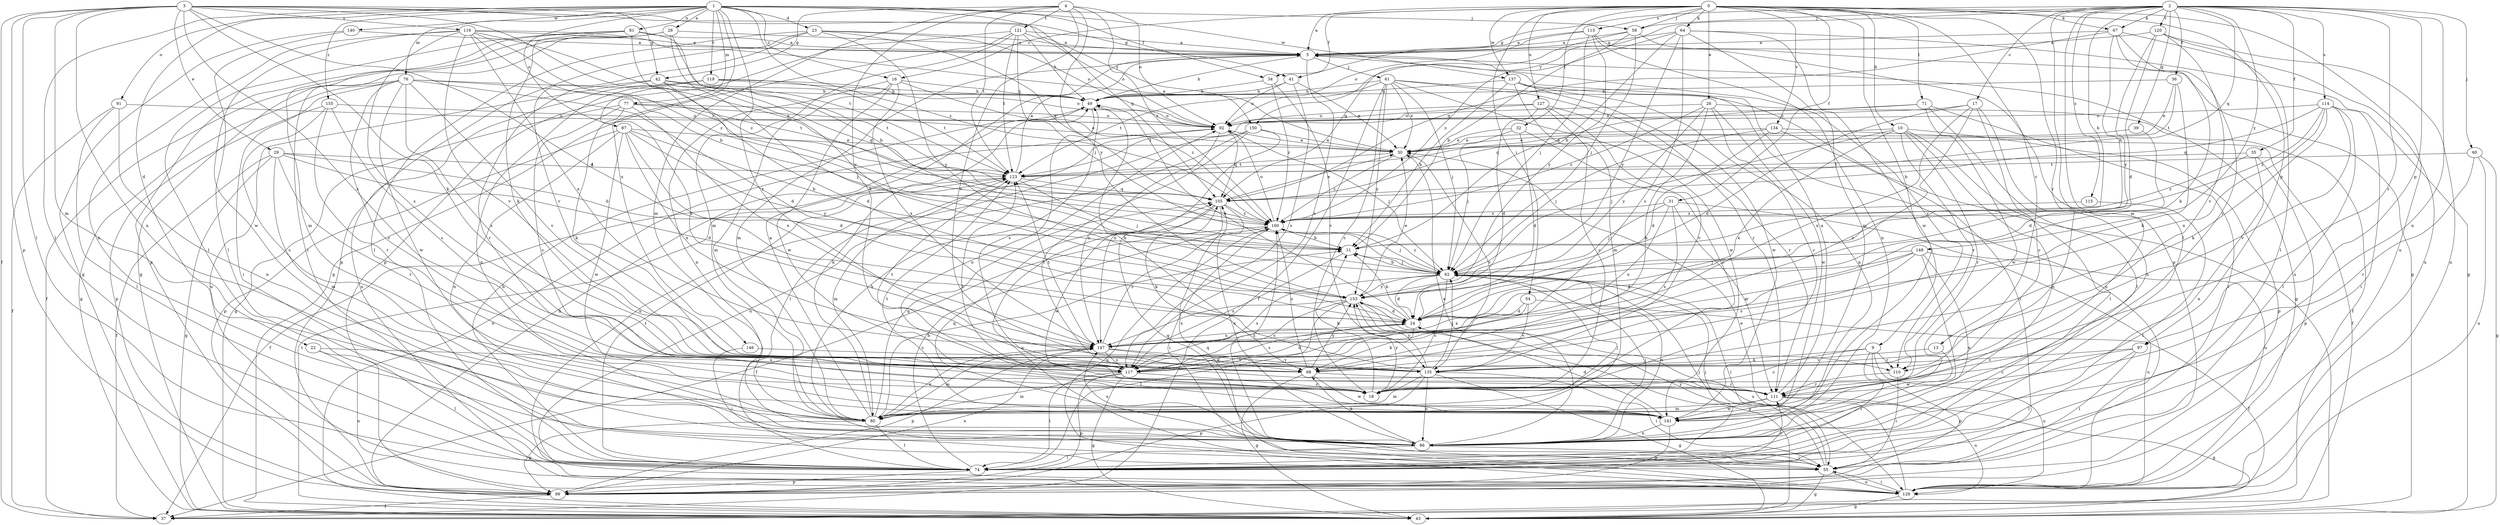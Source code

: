 strict digraph  {
0;
1;
2;
3;
4;
5;
9;
10;
11;
13;
16;
17;
18;
22;
23;
24;
26;
28;
29;
30;
31;
32;
34;
35;
36;
37;
39;
41;
42;
43;
49;
54;
55;
58;
60;
61;
62;
64;
67;
68;
71;
74;
76;
77;
80;
81;
86;
87;
91;
92;
97;
99;
105;
110;
111;
113;
114;
115;
116;
117;
119;
120;
121;
123;
127;
129;
134;
135;
137;
140;
141;
146;
147;
148;
150;
153;
155;
160;
0 -> 5  [label=a];
0 -> 9  [label=b];
0 -> 10  [label=b];
0 -> 13  [label=c];
0 -> 16  [label=c];
0 -> 26  [label=e];
0 -> 31  [label=f];
0 -> 32  [label=f];
0 -> 34  [label=f];
0 -> 54  [label=i];
0 -> 58  [label=j];
0 -> 64  [label=k];
0 -> 67  [label=k];
0 -> 71  [label=l];
0 -> 97  [label=p];
0 -> 110  [label=r];
0 -> 113  [label=s];
0 -> 127  [label=u];
0 -> 129  [label=u];
0 -> 134  [label=v];
0 -> 137  [label=w];
1 -> 16  [label=c];
1 -> 22  [label=d];
1 -> 23  [label=d];
1 -> 28  [label=e];
1 -> 34  [label=f];
1 -> 58  [label=j];
1 -> 74  [label=l];
1 -> 76  [label=m];
1 -> 77  [label=m];
1 -> 81  [label=n];
1 -> 87  [label=o];
1 -> 91  [label=o];
1 -> 105  [label=q];
1 -> 110  [label=r];
1 -> 119  [label=t];
1 -> 137  [label=w];
1 -> 140  [label=w];
1 -> 146  [label=x];
1 -> 155  [label=z];
1 -> 160  [label=z];
2 -> 11  [label=b];
2 -> 17  [label=c];
2 -> 35  [label=f];
2 -> 36  [label=f];
2 -> 39  [label=g];
2 -> 41  [label=g];
2 -> 58  [label=j];
2 -> 60  [label=j];
2 -> 67  [label=k];
2 -> 74  [label=l];
2 -> 80  [label=m];
2 -> 86  [label=n];
2 -> 97  [label=p];
2 -> 105  [label=q];
2 -> 110  [label=r];
2 -> 114  [label=s];
2 -> 115  [label=s];
2 -> 120  [label=t];
2 -> 148  [label=y];
2 -> 150  [label=y];
3 -> 24  [label=d];
3 -> 29  [label=e];
3 -> 37  [label=f];
3 -> 41  [label=g];
3 -> 42  [label=g];
3 -> 68  [label=k];
3 -> 74  [label=l];
3 -> 80  [label=m];
3 -> 86  [label=n];
3 -> 99  [label=p];
3 -> 116  [label=s];
3 -> 117  [label=s];
3 -> 150  [label=y];
3 -> 160  [label=z];
4 -> 42  [label=g];
4 -> 68  [label=k];
4 -> 80  [label=m];
4 -> 92  [label=o];
4 -> 121  [label=t];
4 -> 123  [label=t];
4 -> 135  [label=v];
4 -> 153  [label=y];
4 -> 160  [label=z];
5 -> 49  [label=h];
5 -> 61  [label=j];
5 -> 80  [label=m];
5 -> 110  [label=r];
5 -> 117  [label=s];
5 -> 129  [label=u];
9 -> 18  [label=c];
9 -> 68  [label=k];
9 -> 74  [label=l];
9 -> 99  [label=p];
9 -> 110  [label=r];
9 -> 129  [label=u];
10 -> 30  [label=e];
10 -> 62  [label=j];
10 -> 74  [label=l];
10 -> 86  [label=n];
10 -> 99  [label=p];
10 -> 110  [label=r];
10 -> 111  [label=r];
10 -> 147  [label=x];
11 -> 62  [label=j];
11 -> 117  [label=s];
13 -> 135  [label=v];
13 -> 141  [label=w];
16 -> 49  [label=h];
16 -> 80  [label=m];
16 -> 86  [label=n];
16 -> 141  [label=w];
16 -> 147  [label=x];
16 -> 160  [label=z];
17 -> 18  [label=c];
17 -> 24  [label=d];
17 -> 86  [label=n];
17 -> 92  [label=o];
17 -> 117  [label=s];
17 -> 147  [label=x];
18 -> 11  [label=b];
18 -> 92  [label=o];
18 -> 153  [label=y];
22 -> 74  [label=l];
22 -> 117  [label=s];
22 -> 129  [label=u];
23 -> 5  [label=a];
23 -> 74  [label=l];
23 -> 92  [label=o];
23 -> 99  [label=p];
23 -> 105  [label=q];
23 -> 135  [label=v];
23 -> 153  [label=y];
24 -> 11  [label=b];
24 -> 49  [label=h];
24 -> 68  [label=k];
24 -> 117  [label=s];
24 -> 147  [label=x];
26 -> 18  [label=c];
26 -> 37  [label=f];
26 -> 68  [label=k];
26 -> 92  [label=o];
26 -> 141  [label=w];
26 -> 153  [label=y];
26 -> 160  [label=z];
28 -> 5  [label=a];
28 -> 11  [label=b];
28 -> 43  [label=g];
28 -> 55  [label=i];
28 -> 99  [label=p];
28 -> 153  [label=y];
29 -> 11  [label=b];
29 -> 24  [label=d];
29 -> 37  [label=f];
29 -> 43  [label=g];
29 -> 80  [label=m];
29 -> 111  [label=r];
29 -> 123  [label=t];
30 -> 123  [label=t];
30 -> 135  [label=v];
30 -> 160  [label=z];
31 -> 62  [label=j];
31 -> 111  [label=r];
31 -> 117  [label=s];
31 -> 129  [label=u];
31 -> 147  [label=x];
31 -> 160  [label=z];
32 -> 18  [label=c];
32 -> 24  [label=d];
32 -> 30  [label=e];
32 -> 62  [label=j];
34 -> 49  [label=h];
34 -> 135  [label=v];
34 -> 160  [label=z];
35 -> 86  [label=n];
35 -> 99  [label=p];
35 -> 123  [label=t];
35 -> 160  [label=z];
36 -> 30  [label=e];
36 -> 49  [label=h];
36 -> 68  [label=k];
36 -> 123  [label=t];
39 -> 24  [label=d];
39 -> 30  [label=e];
41 -> 30  [label=e];
41 -> 49  [label=h];
41 -> 92  [label=o];
41 -> 117  [label=s];
42 -> 24  [label=d];
42 -> 49  [label=h];
42 -> 62  [label=j];
42 -> 105  [label=q];
42 -> 111  [label=r];
42 -> 123  [label=t];
42 -> 129  [label=u];
43 -> 49  [label=h];
43 -> 92  [label=o];
43 -> 123  [label=t];
49 -> 92  [label=o];
49 -> 117  [label=s];
54 -> 24  [label=d];
54 -> 37  [label=f];
54 -> 135  [label=v];
54 -> 147  [label=x];
55 -> 43  [label=g];
55 -> 49  [label=h];
55 -> 62  [label=j];
55 -> 105  [label=q];
55 -> 129  [label=u];
55 -> 153  [label=y];
58 -> 5  [label=a];
58 -> 11  [label=b];
58 -> 43  [label=g];
58 -> 62  [label=j];
58 -> 105  [label=q];
60 -> 43  [label=g];
60 -> 111  [label=r];
60 -> 123  [label=t];
60 -> 129  [label=u];
61 -> 18  [label=c];
61 -> 30  [label=e];
61 -> 37  [label=f];
61 -> 43  [label=g];
61 -> 49  [label=h];
61 -> 62  [label=j];
61 -> 111  [label=r];
61 -> 123  [label=t];
61 -> 141  [label=w];
61 -> 153  [label=y];
62 -> 11  [label=b];
62 -> 18  [label=c];
62 -> 24  [label=d];
62 -> 55  [label=i];
62 -> 86  [label=n];
62 -> 117  [label=s];
62 -> 153  [label=y];
62 -> 160  [label=z];
64 -> 5  [label=a];
64 -> 11  [label=b];
64 -> 43  [label=g];
64 -> 80  [label=m];
64 -> 117  [label=s];
64 -> 141  [label=w];
64 -> 153  [label=y];
64 -> 160  [label=z];
67 -> 5  [label=a];
67 -> 11  [label=b];
67 -> 68  [label=k];
67 -> 105  [label=q];
67 -> 111  [label=r];
67 -> 129  [label=u];
68 -> 43  [label=g];
68 -> 111  [label=r];
68 -> 141  [label=w];
68 -> 153  [label=y];
68 -> 160  [label=z];
71 -> 55  [label=i];
71 -> 74  [label=l];
71 -> 92  [label=o];
71 -> 105  [label=q];
71 -> 141  [label=w];
74 -> 49  [label=h];
74 -> 62  [label=j];
74 -> 99  [label=p];
74 -> 111  [label=r];
74 -> 123  [label=t];
74 -> 160  [label=z];
76 -> 18  [label=c];
76 -> 24  [label=d];
76 -> 37  [label=f];
76 -> 43  [label=g];
76 -> 49  [label=h];
76 -> 55  [label=i];
76 -> 117  [label=s];
76 -> 123  [label=t];
76 -> 135  [label=v];
76 -> 141  [label=w];
77 -> 18  [label=c];
77 -> 30  [label=e];
77 -> 43  [label=g];
77 -> 68  [label=k];
77 -> 92  [label=o];
77 -> 147  [label=x];
80 -> 5  [label=a];
80 -> 11  [label=b];
80 -> 49  [label=h];
80 -> 62  [label=j];
80 -> 74  [label=l];
80 -> 99  [label=p];
80 -> 105  [label=q];
80 -> 147  [label=x];
81 -> 5  [label=a];
81 -> 68  [label=k];
81 -> 74  [label=l];
81 -> 80  [label=m];
81 -> 123  [label=t];
81 -> 160  [label=z];
86 -> 30  [label=e];
86 -> 55  [label=i];
86 -> 62  [label=j];
86 -> 68  [label=k];
86 -> 74  [label=l];
86 -> 105  [label=q];
86 -> 147  [label=x];
86 -> 160  [label=z];
87 -> 11  [label=b];
87 -> 24  [label=d];
87 -> 30  [label=e];
87 -> 86  [label=n];
87 -> 99  [label=p];
87 -> 141  [label=w];
87 -> 147  [label=x];
87 -> 153  [label=y];
91 -> 37  [label=f];
91 -> 74  [label=l];
91 -> 86  [label=n];
91 -> 92  [label=o];
92 -> 30  [label=e];
92 -> 62  [label=j];
92 -> 105  [label=q];
92 -> 129  [label=u];
92 -> 147  [label=x];
97 -> 18  [label=c];
97 -> 55  [label=i];
97 -> 74  [label=l];
97 -> 135  [label=v];
99 -> 37  [label=f];
99 -> 147  [label=x];
105 -> 30  [label=e];
105 -> 68  [label=k];
105 -> 86  [label=n];
105 -> 129  [label=u];
105 -> 141  [label=w];
105 -> 160  [label=z];
110 -> 55  [label=i];
110 -> 111  [label=r];
111 -> 5  [label=a];
111 -> 43  [label=g];
111 -> 80  [label=m];
111 -> 123  [label=t];
111 -> 129  [label=u];
111 -> 141  [label=w];
113 -> 5  [label=a];
113 -> 62  [label=j];
113 -> 86  [label=n];
113 -> 92  [label=o];
113 -> 99  [label=p];
113 -> 153  [label=y];
114 -> 55  [label=i];
114 -> 68  [label=k];
114 -> 74  [label=l];
114 -> 92  [label=o];
114 -> 105  [label=q];
114 -> 135  [label=v];
114 -> 147  [label=x];
114 -> 160  [label=z];
115 -> 74  [label=l];
115 -> 160  [label=z];
116 -> 5  [label=a];
116 -> 11  [label=b];
116 -> 30  [label=e];
116 -> 86  [label=n];
116 -> 105  [label=q];
116 -> 117  [label=s];
116 -> 135  [label=v];
116 -> 141  [label=w];
116 -> 147  [label=x];
116 -> 160  [label=z];
117 -> 18  [label=c];
117 -> 24  [label=d];
117 -> 43  [label=g];
117 -> 74  [label=l];
117 -> 80  [label=m];
117 -> 99  [label=p];
117 -> 123  [label=t];
119 -> 49  [label=h];
119 -> 86  [label=n];
119 -> 92  [label=o];
119 -> 123  [label=t];
119 -> 129  [label=u];
119 -> 147  [label=x];
120 -> 5  [label=a];
120 -> 24  [label=d];
120 -> 74  [label=l];
120 -> 129  [label=u];
120 -> 135  [label=v];
120 -> 153  [label=y];
121 -> 5  [label=a];
121 -> 43  [label=g];
121 -> 49  [label=h];
121 -> 62  [label=j];
121 -> 80  [label=m];
121 -> 92  [label=o];
121 -> 99  [label=p];
121 -> 123  [label=t];
123 -> 5  [label=a];
123 -> 37  [label=f];
123 -> 62  [label=j];
123 -> 80  [label=m];
123 -> 105  [label=q];
127 -> 18  [label=c];
127 -> 24  [label=d];
127 -> 92  [label=o];
127 -> 111  [label=r];
127 -> 123  [label=t];
127 -> 135  [label=v];
129 -> 30  [label=e];
129 -> 43  [label=g];
129 -> 55  [label=i];
129 -> 105  [label=q];
134 -> 24  [label=d];
134 -> 30  [label=e];
134 -> 37  [label=f];
134 -> 55  [label=i];
134 -> 62  [label=j];
135 -> 43  [label=g];
135 -> 49  [label=h];
135 -> 55  [label=i];
135 -> 62  [label=j];
135 -> 80  [label=m];
135 -> 86  [label=n];
135 -> 99  [label=p];
135 -> 153  [label=y];
137 -> 11  [label=b];
137 -> 49  [label=h];
137 -> 80  [label=m];
137 -> 86  [label=n];
137 -> 129  [label=u];
137 -> 141  [label=w];
140 -> 5  [label=a];
140 -> 43  [label=g];
140 -> 74  [label=l];
141 -> 24  [label=d];
141 -> 86  [label=n];
141 -> 99  [label=p];
141 -> 123  [label=t];
146 -> 55  [label=i];
146 -> 135  [label=v];
147 -> 68  [label=k];
147 -> 80  [label=m];
147 -> 99  [label=p];
147 -> 117  [label=s];
147 -> 123  [label=t];
147 -> 135  [label=v];
147 -> 160  [label=z];
148 -> 24  [label=d];
148 -> 62  [label=j];
148 -> 86  [label=n];
148 -> 117  [label=s];
148 -> 129  [label=u];
148 -> 141  [label=w];
148 -> 147  [label=x];
150 -> 30  [label=e];
150 -> 74  [label=l];
150 -> 111  [label=r];
150 -> 129  [label=u];
150 -> 147  [label=x];
153 -> 24  [label=d];
153 -> 30  [label=e];
153 -> 43  [label=g];
153 -> 74  [label=l];
153 -> 117  [label=s];
153 -> 129  [label=u];
153 -> 147  [label=x];
155 -> 18  [label=c];
155 -> 92  [label=o];
155 -> 99  [label=p];
155 -> 111  [label=r];
155 -> 117  [label=s];
160 -> 11  [label=b];
160 -> 37  [label=f];
160 -> 55  [label=i];
160 -> 62  [label=j];
160 -> 92  [label=o];
160 -> 129  [label=u];
}
